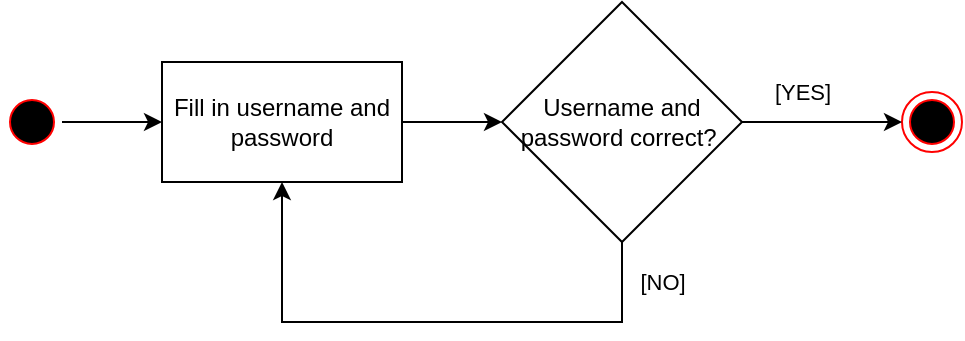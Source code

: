 <mxfile version="15.7.3" type="device"><diagram id="TEx3UZvfeen1V4EnL_ds" name="Pagina-1"><mxGraphModel dx="1102" dy="875" grid="1" gridSize="10" guides="1" tooltips="1" connect="1" arrows="1" fold="1" page="1" pageScale="1" pageWidth="2336" pageHeight="1654" math="0" shadow="0"><root><mxCell id="0"/><mxCell id="1" parent="0"/><mxCell id="-LLZukBPcJs0Or36JudB-2" value="" style="edgeStyle=orthogonalEdgeStyle;rounded=0;orthogonalLoop=1;jettySize=auto;html=1;" edge="1" parent="1" source="89FKyo4nO2U7r55Wx7xn-2" target="89FKyo4nO2U7r55Wx7xn-9"><mxGeometry relative="1" as="geometry"/></mxCell><mxCell id="89FKyo4nO2U7r55Wx7xn-2" value="" style="ellipse;html=1;shape=startState;fillColor=#000000;strokeColor=#ff0000;" parent="1" vertex="1"><mxGeometry x="70" y="115" width="30" height="30" as="geometry"/></mxCell><mxCell id="89FKyo4nO2U7r55Wx7xn-3" value="" style="ellipse;html=1;shape=endState;fillColor=#000000;strokeColor=#ff0000;" parent="1" vertex="1"><mxGeometry x="520" y="115" width="30" height="30" as="geometry"/></mxCell><mxCell id="89FKyo4nO2U7r55Wx7xn-4" value="Username and password correct?&amp;nbsp;" style="rhombus;whiteSpace=wrap;html=1;" parent="1" vertex="1"><mxGeometry x="320" y="70" width="120" height="120" as="geometry"/></mxCell><mxCell id="89FKyo4nO2U7r55Wx7xn-5" value="" style="endArrow=classic;html=1;rounded=0;exitX=1;exitY=0.5;exitDx=0;exitDy=0;" parent="1" source="89FKyo4nO2U7r55Wx7xn-4" edge="1"><mxGeometry relative="1" as="geometry"><mxPoint x="510" y="255" as="sourcePoint"/><mxPoint x="520" y="130" as="targetPoint"/></mxGeometry></mxCell><mxCell id="89FKyo4nO2U7r55Wx7xn-6" value="[YES]" style="edgeLabel;resizable=0;html=1;align=center;verticalAlign=middle;" parent="89FKyo4nO2U7r55Wx7xn-5" connectable="0" vertex="1"><mxGeometry relative="1" as="geometry"><mxPoint x="-10" y="-15" as="offset"/></mxGeometry></mxCell><mxCell id="-LLZukBPcJs0Or36JudB-1" value="" style="edgeStyle=orthogonalEdgeStyle;rounded=0;orthogonalLoop=1;jettySize=auto;html=1;" edge="1" parent="1" source="89FKyo4nO2U7r55Wx7xn-9" target="89FKyo4nO2U7r55Wx7xn-4"><mxGeometry relative="1" as="geometry"/></mxCell><mxCell id="89FKyo4nO2U7r55Wx7xn-9" value="Fill in username and password" style="rounded=0;whiteSpace=wrap;html=1;" parent="1" vertex="1"><mxGeometry x="150" y="100" width="120" height="60" as="geometry"/></mxCell><mxCell id="89FKyo4nO2U7r55Wx7xn-14" value="" style="endArrow=classic;html=1;rounded=0;exitX=0.5;exitY=1;exitDx=0;exitDy=0;entryX=0.5;entryY=1;entryDx=0;entryDy=0;" parent="1" source="89FKyo4nO2U7r55Wx7xn-4" edge="1" target="89FKyo4nO2U7r55Wx7xn-9"><mxGeometry relative="1" as="geometry"><mxPoint x="370" y="250" as="sourcePoint"/><mxPoint x="380" y="250" as="targetPoint"/><Array as="points"><mxPoint x="380" y="230"/><mxPoint x="210" y="230"/></Array></mxGeometry></mxCell><mxCell id="89FKyo4nO2U7r55Wx7xn-15" value="[NO]" style="edgeLabel;resizable=0;html=1;align=center;verticalAlign=middle;" parent="89FKyo4nO2U7r55Wx7xn-14" connectable="0" vertex="1"><mxGeometry relative="1" as="geometry"><mxPoint x="120" y="-20" as="offset"/></mxGeometry></mxCell></root></mxGraphModel></diagram></mxfile>